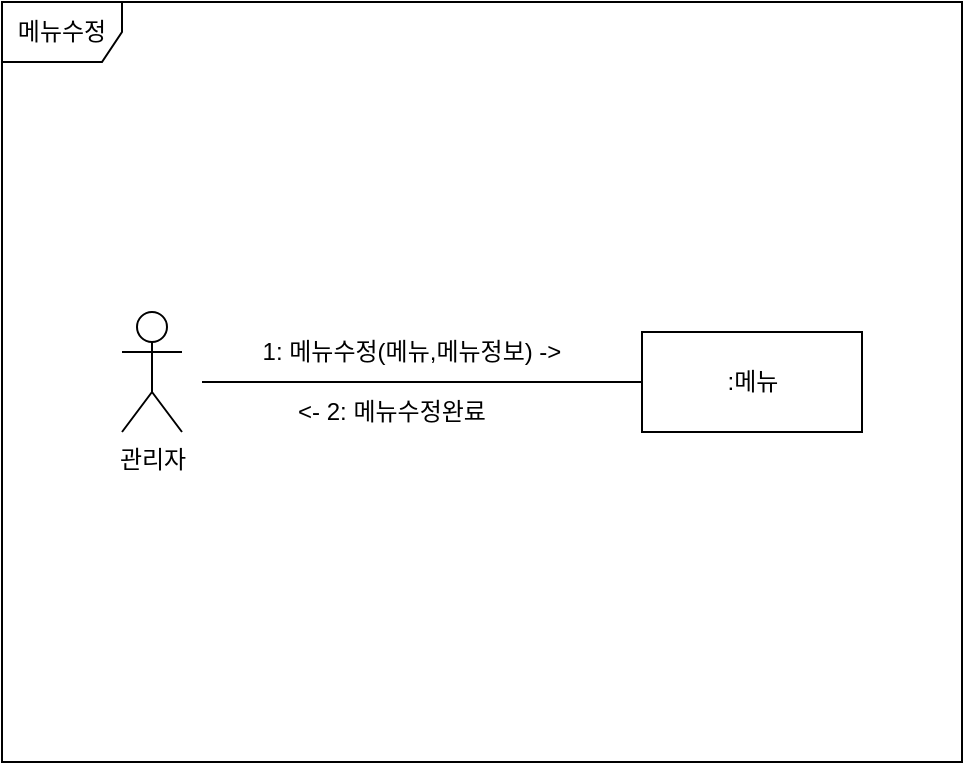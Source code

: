 <mxfile version="13.9.7" type="device"><diagram id="I5rOKLDulZHCpnhm8ujL" name="Page-1"><mxGraphModel dx="932" dy="564" grid="1" gridSize="10" guides="1" tooltips="1" connect="1" arrows="1" fold="1" page="1" pageScale="1" pageWidth="827" pageHeight="1169" math="0" shadow="0"><root><mxCell id="0"/><mxCell id="1" parent="0"/><mxCell id="_wdQTnGq_GNpbZBAsusH-1" value="메뉴수정" style="shape=umlFrame;whiteSpace=wrap;html=1;" parent="1" vertex="1"><mxGeometry x="120" y="130" width="480" height="380" as="geometry"/></mxCell><mxCell id="GFPA8w3Y8aA_47exBTlR-1" value="관리자" style="shape=umlActor;verticalLabelPosition=bottom;verticalAlign=top;html=1;" vertex="1" parent="1"><mxGeometry x="180" y="285" width="30" height="60" as="geometry"/></mxCell><mxCell id="GFPA8w3Y8aA_47exBTlR-2" value=":메뉴" style="html=1;" vertex="1" parent="1"><mxGeometry x="440" y="295" width="110" height="50" as="geometry"/></mxCell><mxCell id="GFPA8w3Y8aA_47exBTlR-5" value="" style="line;strokeWidth=1;fillColor=none;align=left;verticalAlign=middle;spacingTop=-1;spacingLeft=3;spacingRight=3;rotatable=0;labelPosition=right;points=[];portConstraint=eastwest;" vertex="1" parent="1"><mxGeometry x="220" y="316" width="220" height="8" as="geometry"/></mxCell><mxCell id="GFPA8w3Y8aA_47exBTlR-6" value="1: 메뉴수정(메뉴,메뉴정보) -&amp;gt;" style="text;html=1;strokeColor=none;fillColor=none;align=center;verticalAlign=middle;whiteSpace=wrap;rounded=0;" vertex="1" parent="1"><mxGeometry x="240" y="295" width="170" height="20" as="geometry"/></mxCell><mxCell id="GFPA8w3Y8aA_47exBTlR-7" value="&amp;lt;- 2: 메뉴수정완료" style="text;html=1;strokeColor=none;fillColor=none;align=center;verticalAlign=middle;whiteSpace=wrap;rounded=0;" vertex="1" parent="1"><mxGeometry x="250" y="325" width="130" height="20" as="geometry"/></mxCell></root></mxGraphModel></diagram></mxfile>